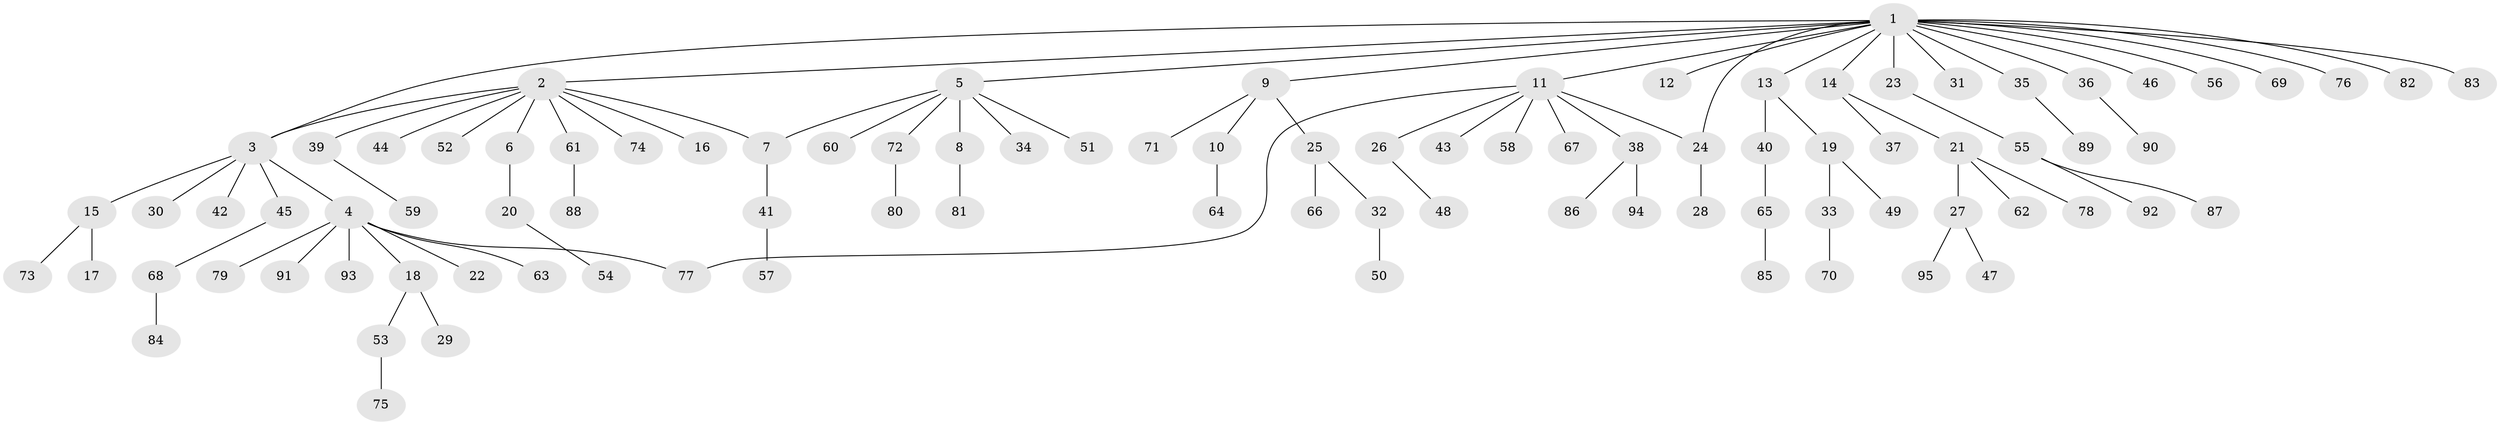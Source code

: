 // Generated by graph-tools (version 1.1) at 2025/14/03/09/25 04:14:44]
// undirected, 95 vertices, 98 edges
graph export_dot {
graph [start="1"]
  node [color=gray90,style=filled];
  1;
  2;
  3;
  4;
  5;
  6;
  7;
  8;
  9;
  10;
  11;
  12;
  13;
  14;
  15;
  16;
  17;
  18;
  19;
  20;
  21;
  22;
  23;
  24;
  25;
  26;
  27;
  28;
  29;
  30;
  31;
  32;
  33;
  34;
  35;
  36;
  37;
  38;
  39;
  40;
  41;
  42;
  43;
  44;
  45;
  46;
  47;
  48;
  49;
  50;
  51;
  52;
  53;
  54;
  55;
  56;
  57;
  58;
  59;
  60;
  61;
  62;
  63;
  64;
  65;
  66;
  67;
  68;
  69;
  70;
  71;
  72;
  73;
  74;
  75;
  76;
  77;
  78;
  79;
  80;
  81;
  82;
  83;
  84;
  85;
  86;
  87;
  88;
  89;
  90;
  91;
  92;
  93;
  94;
  95;
  1 -- 2;
  1 -- 3;
  1 -- 5;
  1 -- 9;
  1 -- 11;
  1 -- 12;
  1 -- 13;
  1 -- 14;
  1 -- 23;
  1 -- 24;
  1 -- 31;
  1 -- 35;
  1 -- 36;
  1 -- 46;
  1 -- 56;
  1 -- 69;
  1 -- 76;
  1 -- 82;
  1 -- 83;
  2 -- 3;
  2 -- 6;
  2 -- 7;
  2 -- 16;
  2 -- 39;
  2 -- 44;
  2 -- 52;
  2 -- 61;
  2 -- 74;
  3 -- 4;
  3 -- 15;
  3 -- 30;
  3 -- 42;
  3 -- 45;
  4 -- 18;
  4 -- 22;
  4 -- 63;
  4 -- 77;
  4 -- 79;
  4 -- 91;
  4 -- 93;
  5 -- 7;
  5 -- 8;
  5 -- 34;
  5 -- 51;
  5 -- 60;
  5 -- 72;
  6 -- 20;
  7 -- 41;
  8 -- 81;
  9 -- 10;
  9 -- 25;
  9 -- 71;
  10 -- 64;
  11 -- 24;
  11 -- 26;
  11 -- 38;
  11 -- 43;
  11 -- 58;
  11 -- 67;
  11 -- 77;
  13 -- 19;
  13 -- 40;
  14 -- 21;
  14 -- 37;
  15 -- 17;
  15 -- 73;
  18 -- 29;
  18 -- 53;
  19 -- 33;
  19 -- 49;
  20 -- 54;
  21 -- 27;
  21 -- 62;
  21 -- 78;
  23 -- 55;
  24 -- 28;
  25 -- 32;
  25 -- 66;
  26 -- 48;
  27 -- 47;
  27 -- 95;
  32 -- 50;
  33 -- 70;
  35 -- 89;
  36 -- 90;
  38 -- 86;
  38 -- 94;
  39 -- 59;
  40 -- 65;
  41 -- 57;
  45 -- 68;
  53 -- 75;
  55 -- 87;
  55 -- 92;
  61 -- 88;
  65 -- 85;
  68 -- 84;
  72 -- 80;
}

